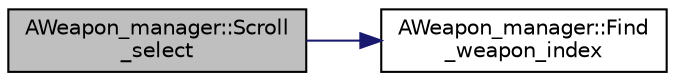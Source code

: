 digraph "AWeapon_manager::Scroll_select"
{
 // LATEX_PDF_SIZE
  edge [fontname="Helvetica",fontsize="10",labelfontname="Helvetica",labelfontsize="10"];
  node [fontname="Helvetica",fontsize="10",shape=record];
  rankdir="LR";
  Node1 [label="AWeapon_manager::Scroll\l_select",height=0.2,width=0.4,color="black", fillcolor="grey75", style="filled", fontcolor="black",tooltip="마우스 휠 통해 무기 교체"];
  Node1 -> Node2 [color="midnightblue",fontsize="10",style="solid",fontname="Helvetica"];
  Node2 [label="AWeapon_manager::Find\l_weapon_index",height=0.2,width=0.4,color="black", fillcolor="white", style="filled",URL="$class_a_weapon__manager.html#a7849107ae6a6bebaac0f543ee24806bd",tooltip="배열 내에 원소 찾음"];
}
